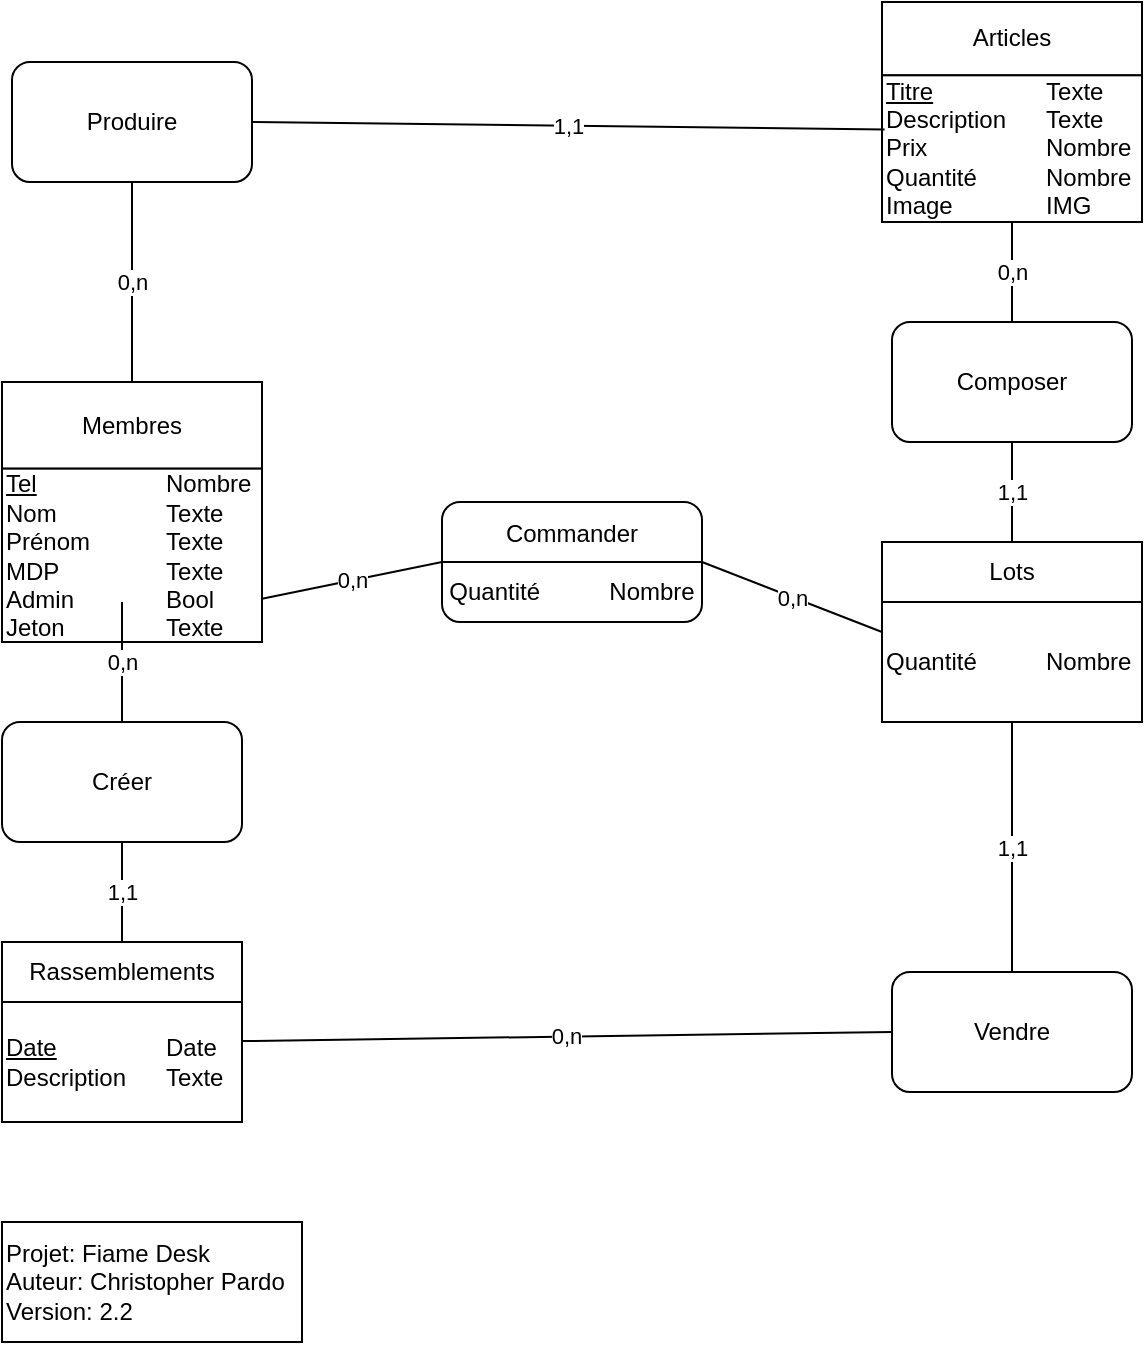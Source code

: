 <mxfile version="18.0.1" type="device"><diagram id="olo44yXJS6qwj-hFS0cp" name="Page-1"><mxGraphModel dx="1662" dy="737" grid="1" gridSize="10" guides="1" tooltips="1" connect="1" arrows="1" fold="1" page="1" pageScale="1" pageWidth="827" pageHeight="1169" math="0" shadow="0"><root><mxCell id="0"/><mxCell id="1" parent="0"/><mxCell id="yeDNE2HgNxTQaUWwIGuH-5" value="" style="group" parent="1" vertex="1" connectable="0"><mxGeometry x="70" y="260" width="130" height="130" as="geometry"/></mxCell><mxCell id="yeDNE2HgNxTQaUWwIGuH-2" value="Membres" style="rounded=0;whiteSpace=wrap;html=1;" parent="yeDNE2HgNxTQaUWwIGuH-5" vertex="1"><mxGeometry width="130" height="43.333" as="geometry"/></mxCell><mxCell id="yeDNE2HgNxTQaUWwIGuH-4" value="&lt;u&gt;Tel&lt;/u&gt;&lt;span style=&quot;white-space: pre&quot;&gt;&#9;&lt;/span&gt;&lt;span style=&quot;white-space: pre&quot;&gt;&#9;&lt;/span&gt;&lt;span style=&quot;white-space: pre&quot;&gt;&#9;&lt;/span&gt;Nombre&lt;br&gt;Nom&lt;span&gt;&#9;&lt;span style=&quot;white-space: pre&quot;&gt;&#9;&lt;/span&gt;&lt;span style=&quot;white-space: pre&quot;&gt;&#9;&lt;/span&gt;&lt;/span&gt;Texte&lt;br&gt;Prénom&lt;span style=&quot;white-space: pre&quot;&gt;&#9;&lt;/span&gt;&lt;span style=&quot;white-space: pre&quot;&gt;&#9;&lt;/span&gt;Texte&lt;br&gt;MDP&lt;span style=&quot;white-space: pre;&quot;&gt;&#9;&lt;/span&gt;&lt;span style=&quot;white-space: pre;&quot;&gt;&#9;&lt;/span&gt;Texte&lt;br&gt;Admin&lt;span style=&quot;white-space: pre&quot;&gt;&#9;&lt;/span&gt;&lt;span style=&quot;white-space: pre&quot;&gt;&#9;&lt;/span&gt;Bool&lt;br&gt;Jeton&lt;span style=&quot;white-space: pre&quot;&gt;&#9;&lt;/span&gt;&lt;span style=&quot;white-space: pre&quot;&gt;&#9;&lt;/span&gt;Texte" style="rounded=0;whiteSpace=wrap;html=1;align=left;" parent="yeDNE2HgNxTQaUWwIGuH-5" vertex="1"><mxGeometry y="43.333" width="130" height="86.667" as="geometry"/></mxCell><mxCell id="yeDNE2HgNxTQaUWwIGuH-7" value="" style="group" parent="1" vertex="1" connectable="0"><mxGeometry x="510" y="70" width="130" height="110" as="geometry"/></mxCell><mxCell id="yeDNE2HgNxTQaUWwIGuH-8" value="Articles" style="rounded=0;whiteSpace=wrap;html=1;" parent="yeDNE2HgNxTQaUWwIGuH-7" vertex="1"><mxGeometry width="130" height="36.667" as="geometry"/></mxCell><mxCell id="yeDNE2HgNxTQaUWwIGuH-9" value="&lt;u&gt;Titre&lt;/u&gt;&lt;span style=&quot;white-space: pre&quot;&gt;&#9;&lt;/span&gt;&lt;span style=&quot;white-space: pre&quot;&gt;&#9;&lt;span style=&quot;white-space: pre&quot;&gt;&#9;&lt;/span&gt;T&lt;/span&gt;exte&lt;br&gt;Description&lt;span style=&quot;white-space: pre&quot;&gt;&#9;&lt;/span&gt;Texte&lt;br&gt;Prix&lt;span style=&quot;white-space: pre&quot;&gt;&#9;&lt;/span&gt;&lt;span style=&quot;white-space: pre&quot;&gt;&#9;&lt;/span&gt;&lt;span style=&quot;white-space: pre&quot;&gt;&#9;&lt;/span&gt;Nombre&lt;br&gt;Quantité&lt;span style=&quot;white-space: pre&quot;&gt;&#9;&lt;/span&gt;&lt;span style=&quot;white-space: pre&quot;&gt;&#9;&lt;/span&gt;Nombre&lt;br&gt;Image&lt;span style=&quot;white-space: pre&quot;&gt;&#9;&lt;/span&gt;&lt;span style=&quot;white-space: pre&quot;&gt;&#9;&lt;/span&gt;IMG" style="rounded=0;whiteSpace=wrap;html=1;align=left;" parent="yeDNE2HgNxTQaUWwIGuH-7" vertex="1"><mxGeometry y="36.667" width="130" height="73.333" as="geometry"/></mxCell><mxCell id="pCuGuJafudrWQEXX2b-n-3" value="" style="group" parent="1" vertex="1" connectable="0"><mxGeometry x="70" y="540" width="120" height="90" as="geometry"/></mxCell><mxCell id="pCuGuJafudrWQEXX2b-n-4" value="Rassemblements" style="rounded=0;whiteSpace=wrap;html=1;" parent="pCuGuJafudrWQEXX2b-n-3" vertex="1"><mxGeometry width="120" height="30" as="geometry"/></mxCell><mxCell id="pCuGuJafudrWQEXX2b-n-5" value="&lt;u&gt;Date&lt;/u&gt;&lt;span style=&quot;white-space: pre&quot;&gt;&#9;&lt;/span&gt;&lt;span style=&quot;white-space: pre&quot;&gt;&#9;&lt;/span&gt;Date&lt;br&gt;Description&lt;span style=&quot;white-space: pre&quot;&gt;&#9;&lt;/span&gt;Texte" style="rounded=0;whiteSpace=wrap;html=1;align=left;" parent="pCuGuJafudrWQEXX2b-n-3" vertex="1"><mxGeometry y="30" width="120" height="60" as="geometry"/></mxCell><mxCell id="pCuGuJafudrWQEXX2b-n-11" value="Créer" style="rounded=1;whiteSpace=wrap;html=1;" parent="1" vertex="1"><mxGeometry x="70" y="430" width="120" height="60" as="geometry"/></mxCell><mxCell id="pCuGuJafudrWQEXX2b-n-15" value="0,n" style="endArrow=none;html=1;rounded=0;" parent="1" source="pCuGuJafudrWQEXX2b-n-11" edge="1"><mxGeometry width="50" height="50" relative="1" as="geometry"><mxPoint x="290" y="385" as="sourcePoint"/><mxPoint x="130" y="370" as="targetPoint"/></mxGeometry></mxCell><mxCell id="pCuGuJafudrWQEXX2b-n-16" value="1,1" style="endArrow=none;html=1;rounded=0;entryX=0.5;entryY=1;entryDx=0;entryDy=0;" parent="1" source="pCuGuJafudrWQEXX2b-n-4" target="pCuGuJafudrWQEXX2b-n-11" edge="1"><mxGeometry width="50" height="50" relative="1" as="geometry"><mxPoint x="250" y="475" as="sourcePoint"/><mxPoint x="300" y="425" as="targetPoint"/></mxGeometry></mxCell><mxCell id="pCuGuJafudrWQEXX2b-n-19" value="" style="group" parent="1" vertex="1" connectable="0"><mxGeometry x="510" y="340" width="130" height="90" as="geometry"/></mxCell><mxCell id="pCuGuJafudrWQEXX2b-n-20" value="Lots" style="rounded=0;whiteSpace=wrap;html=1;" parent="pCuGuJafudrWQEXX2b-n-19" vertex="1"><mxGeometry width="130" height="30" as="geometry"/></mxCell><mxCell id="pCuGuJafudrWQEXX2b-n-21" value="Quantité&lt;span style=&quot;white-space: pre&quot;&gt;&#9;&lt;/span&gt;&lt;span style=&quot;white-space: pre&quot;&gt;&#9;&lt;/span&gt;Nombre" style="rounded=0;whiteSpace=wrap;html=1;align=left;" parent="pCuGuJafudrWQEXX2b-n-19" vertex="1"><mxGeometry y="30" width="130" height="60" as="geometry"/></mxCell><mxCell id="pCuGuJafudrWQEXX2b-n-37" style="edgeStyle=orthogonalEdgeStyle;rounded=0;orthogonalLoop=1;jettySize=auto;html=1;exitX=0.5;exitY=1;exitDx=0;exitDy=0;" parent="pCuGuJafudrWQEXX2b-n-19" source="pCuGuJafudrWQEXX2b-n-20" target="pCuGuJafudrWQEXX2b-n-20" edge="1"><mxGeometry relative="1" as="geometry"/></mxCell><mxCell id="pCuGuJafudrWQEXX2b-n-22" value="Vendre" style="rounded=1;whiteSpace=wrap;html=1;" parent="1" vertex="1"><mxGeometry x="515" y="555" width="120" height="60" as="geometry"/></mxCell><mxCell id="pCuGuJafudrWQEXX2b-n-23" value="Composer" style="rounded=1;whiteSpace=wrap;html=1;" parent="1" vertex="1"><mxGeometry x="515" y="230" width="120" height="60" as="geometry"/></mxCell><mxCell id="pCuGuJafudrWQEXX2b-n-24" value="Produire" style="rounded=1;whiteSpace=wrap;html=1;" parent="1" vertex="1"><mxGeometry x="75" y="100.0" width="120" height="60" as="geometry"/></mxCell><mxCell id="pCuGuJafudrWQEXX2b-n-26" value="0,n" style="endArrow=none;html=1;rounded=0;exitX=0.997;exitY=0.326;exitDx=0;exitDy=0;exitPerimeter=0;entryX=0;entryY=0.5;entryDx=0;entryDy=0;" parent="1" source="pCuGuJafudrWQEXX2b-n-5" target="pCuGuJafudrWQEXX2b-n-22" edge="1"><mxGeometry width="50" height="50" relative="1" as="geometry"><mxPoint x="560" y="425" as="sourcePoint"/><mxPoint x="610" y="375" as="targetPoint"/></mxGeometry></mxCell><mxCell id="pCuGuJafudrWQEXX2b-n-27" value="1,1" style="endArrow=none;html=1;rounded=0;entryX=0.5;entryY=0;entryDx=0;entryDy=0;exitX=0.5;exitY=1;exitDx=0;exitDy=0;" parent="1" source="pCuGuJafudrWQEXX2b-n-23" target="pCuGuJafudrWQEXX2b-n-20" edge="1"><mxGeometry width="50" height="50" relative="1" as="geometry"><mxPoint x="570" y="435" as="sourcePoint"/><mxPoint x="620" y="385" as="targetPoint"/></mxGeometry></mxCell><mxCell id="pCuGuJafudrWQEXX2b-n-29" value="0,n" style="endArrow=none;html=1;rounded=0;entryX=0.5;entryY=0;entryDx=0;entryDy=0;exitX=0.5;exitY=1;exitDx=0;exitDy=0;" parent="1" source="yeDNE2HgNxTQaUWwIGuH-9" target="pCuGuJafudrWQEXX2b-n-23" edge="1"><mxGeometry width="50" height="50" relative="1" as="geometry"><mxPoint x="640" y="170" as="sourcePoint"/><mxPoint x="630" y="395" as="targetPoint"/></mxGeometry></mxCell><mxCell id="pCuGuJafudrWQEXX2b-n-30" value="1,1" style="endArrow=none;html=1;rounded=0;entryX=1;entryY=0.5;entryDx=0;entryDy=0;exitX=0.01;exitY=0.369;exitDx=0;exitDy=0;exitPerimeter=0;" parent="1" source="yeDNE2HgNxTQaUWwIGuH-9" target="pCuGuJafudrWQEXX2b-n-24" edge="1"><mxGeometry width="50" height="50" relative="1" as="geometry"><mxPoint x="590" y="455" as="sourcePoint"/><mxPoint x="640" y="405" as="targetPoint"/><Array as="points"/></mxGeometry></mxCell><mxCell id="pCuGuJafudrWQEXX2b-n-31" value="0,n" style="endArrow=none;html=1;rounded=0;entryX=0.5;entryY=0;entryDx=0;entryDy=0;exitX=0.5;exitY=1;exitDx=0;exitDy=0;" parent="1" source="pCuGuJafudrWQEXX2b-n-24" target="yeDNE2HgNxTQaUWwIGuH-2" edge="1"><mxGeometry width="50" height="50" relative="1" as="geometry"><mxPoint x="600" y="465" as="sourcePoint"/><mxPoint x="650" y="415" as="targetPoint"/><Array as="points"/></mxGeometry></mxCell><mxCell id="pCuGuJafudrWQEXX2b-n-33" value="1,1" style="endArrow=none;html=1;rounded=0;exitX=0.5;exitY=0;exitDx=0;exitDy=0;entryX=0.5;entryY=1;entryDx=0;entryDy=0;" parent="1" source="pCuGuJafudrWQEXX2b-n-22" target="pCuGuJafudrWQEXX2b-n-21" edge="1"><mxGeometry width="50" height="50" relative="1" as="geometry"><mxPoint x="380" y="385" as="sourcePoint"/><mxPoint x="640" y="460" as="targetPoint"/></mxGeometry></mxCell><mxCell id="pCuGuJafudrWQEXX2b-n-34" value="Commander&lt;br&gt;&lt;br&gt;&lt;div style=&quot;text-align: left&quot;&gt;Quantité&lt;span style=&quot;white-space: pre&quot;&gt;&#9;&lt;/span&gt;&lt;span style=&quot;white-space: pre&quot;&gt;&#9;&lt;/span&gt;Nombre&lt;/div&gt;" style="rounded=1;whiteSpace=wrap;html=1;" parent="1" vertex="1"><mxGeometry x="290" y="320" width="130" height="60" as="geometry"/></mxCell><mxCell id="pCuGuJafudrWQEXX2b-n-35" value="0,n" style="endArrow=none;html=1;rounded=0;entryX=0;entryY=0.5;entryDx=0;entryDy=0;exitX=1;exitY=0.75;exitDx=0;exitDy=0;" parent="1" source="yeDNE2HgNxTQaUWwIGuH-4" target="pCuGuJafudrWQEXX2b-n-34" edge="1"><mxGeometry width="50" height="50" relative="1" as="geometry"><mxPoint x="170" y="385" as="sourcePoint"/><mxPoint x="220" y="335" as="targetPoint"/></mxGeometry></mxCell><mxCell id="pCuGuJafudrWQEXX2b-n-36" value="0,n" style="endArrow=none;html=1;rounded=0;exitX=1;exitY=0.5;exitDx=0;exitDy=0;entryX=0;entryY=0.25;entryDx=0;entryDy=0;" parent="1" source="pCuGuJafudrWQEXX2b-n-34" target="pCuGuJafudrWQEXX2b-n-21" edge="1"><mxGeometry width="50" height="50" relative="1" as="geometry"><mxPoint x="240" y="405" as="sourcePoint"/><mxPoint x="550" y="370" as="targetPoint"/></mxGeometry></mxCell><mxCell id="pCuGuJafudrWQEXX2b-n-38" value="" style="endArrow=none;html=1;rounded=0;entryX=0;entryY=0.5;entryDx=0;entryDy=0;exitX=1;exitY=0.5;exitDx=0;exitDy=0;" parent="1" source="pCuGuJafudrWQEXX2b-n-34" target="pCuGuJafudrWQEXX2b-n-34" edge="1"><mxGeometry width="50" height="50" relative="1" as="geometry"><mxPoint x="630" y="410" as="sourcePoint"/><mxPoint x="680" y="360" as="targetPoint"/></mxGeometry></mxCell><mxCell id="VcVxe-TVAkf5lpyUvozr-2" value="Projet: Fiame Desk&lt;br&gt;Auteur: Christopher Pardo&lt;br&gt;Version: 2.2" style="rounded=0;whiteSpace=wrap;html=1;align=left;" parent="1" vertex="1"><mxGeometry x="70" y="680" width="150" height="60" as="geometry"/></mxCell></root></mxGraphModel></diagram></mxfile>
